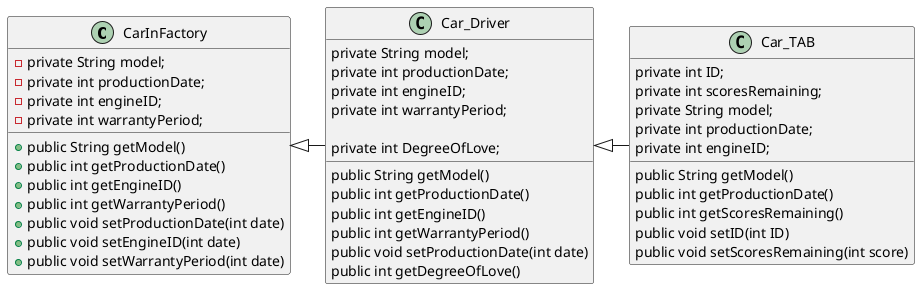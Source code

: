 @startuml
'https://plantuml.com/class-diagram

CarInFactory <|- Car_Driver
class CarInFactory {
    -private String model;
    -private int productionDate;
    -private int engineID;
    -private int warrantyPeriod;

    +public String getModel()
    +public int getProductionDate()
    +public int getEngineID()
    +public int getWarrantyPeriod()
    +public void setProductionDate(int date)
    +public void setEngineID(int date)
    +public void setWarrantyPeriod(int date)
}

class Car_Driver{
    private String model;
    private int productionDate;
    private int engineID;
    private int warrantyPeriod;

    public String getModel()
    public int getProductionDate()
    public int getEngineID()
    public int getWarrantyPeriod()
    public void setProductionDate(int date)
    private int DegreeOfLove;
    public int getDegreeOfLove()
}
'Traffic Administration Bureau
Car_Driver <|- Car_TAB
class Car_TAB{
    private int ID;
    private int scoresRemaining;
    private String model;
    private int productionDate;
    private int engineID;

    public String getModel()
    public int getProductionDate()
    public int getScoresRemaining()
    public void setID(int ID)
    public void setScoresRemaining(int score)
}
@enduml
